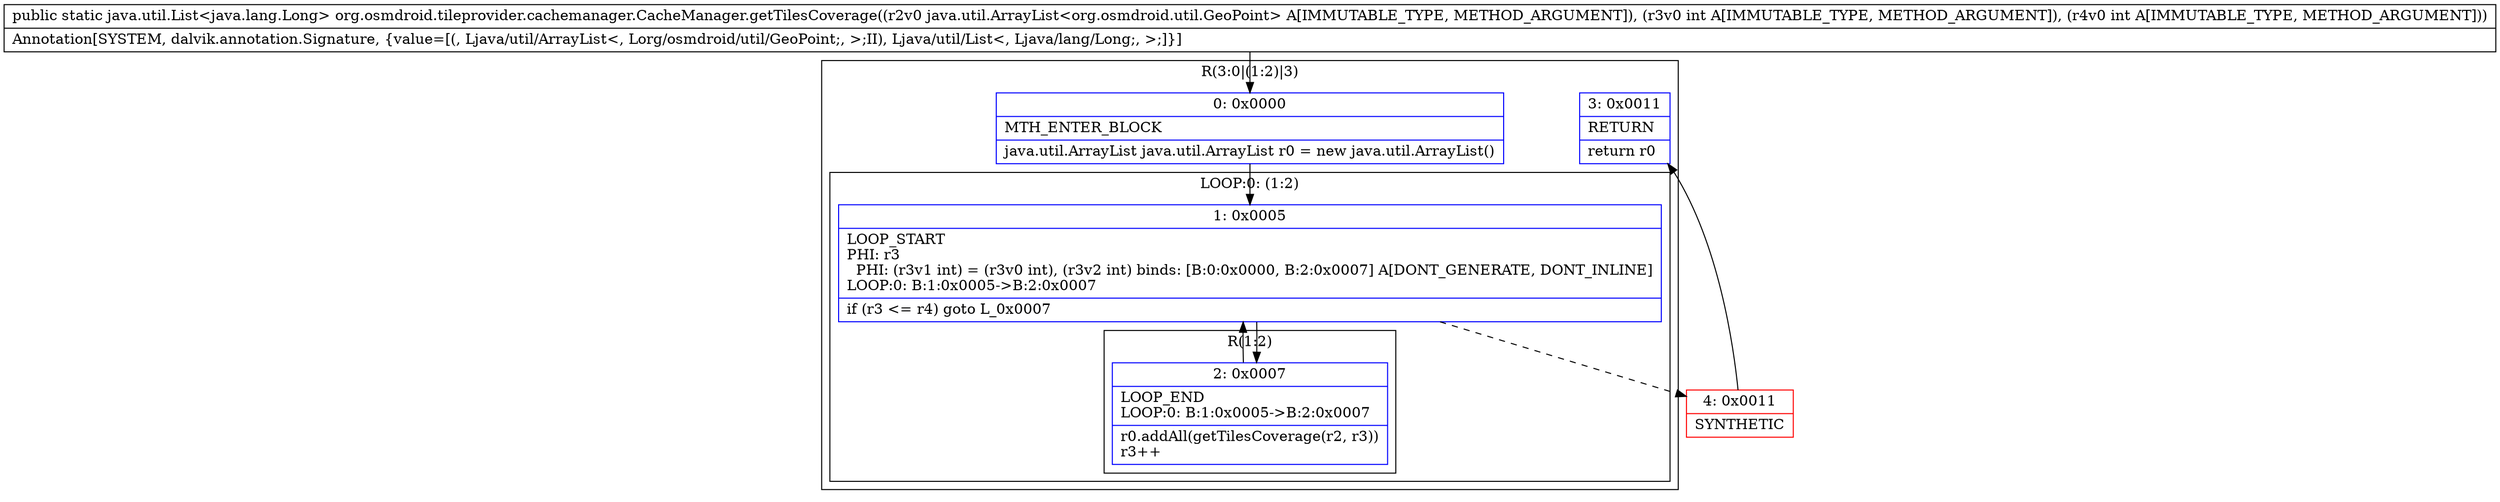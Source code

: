 digraph "CFG fororg.osmdroid.tileprovider.cachemanager.CacheManager.getTilesCoverage(Ljava\/util\/ArrayList;II)Ljava\/util\/List;" {
subgraph cluster_Region_1944570421 {
label = "R(3:0|(1:2)|3)";
node [shape=record,color=blue];
Node_0 [shape=record,label="{0\:\ 0x0000|MTH_ENTER_BLOCK\l|java.util.ArrayList java.util.ArrayList r0 = new java.util.ArrayList()\l}"];
subgraph cluster_LoopRegion_1144106586 {
label = "LOOP:0: (1:2)";
node [shape=record,color=blue];
Node_1 [shape=record,label="{1\:\ 0x0005|LOOP_START\lPHI: r3 \l  PHI: (r3v1 int) = (r3v0 int), (r3v2 int) binds: [B:0:0x0000, B:2:0x0007] A[DONT_GENERATE, DONT_INLINE]\lLOOP:0: B:1:0x0005\-\>B:2:0x0007\l|if (r3 \<= r4) goto L_0x0007\l}"];
subgraph cluster_Region_172424839 {
label = "R(1:2)";
node [shape=record,color=blue];
Node_2 [shape=record,label="{2\:\ 0x0007|LOOP_END\lLOOP:0: B:1:0x0005\-\>B:2:0x0007\l|r0.addAll(getTilesCoverage(r2, r3))\lr3++\l}"];
}
}
Node_3 [shape=record,label="{3\:\ 0x0011|RETURN\l|return r0\l}"];
}
Node_4 [shape=record,color=red,label="{4\:\ 0x0011|SYNTHETIC\l}"];
MethodNode[shape=record,label="{public static java.util.List\<java.lang.Long\> org.osmdroid.tileprovider.cachemanager.CacheManager.getTilesCoverage((r2v0 java.util.ArrayList\<org.osmdroid.util.GeoPoint\> A[IMMUTABLE_TYPE, METHOD_ARGUMENT]), (r3v0 int A[IMMUTABLE_TYPE, METHOD_ARGUMENT]), (r4v0 int A[IMMUTABLE_TYPE, METHOD_ARGUMENT]))  | Annotation[SYSTEM, dalvik.annotation.Signature, \{value=[(, Ljava\/util\/ArrayList\<, Lorg\/osmdroid\/util\/GeoPoint;, \>;II), Ljava\/util\/List\<, Ljava\/lang\/Long;, \>;]\}]\l}"];
MethodNode -> Node_0;
Node_0 -> Node_1;
Node_1 -> Node_2;
Node_1 -> Node_4[style=dashed];
Node_2 -> Node_1;
Node_4 -> Node_3;
}


